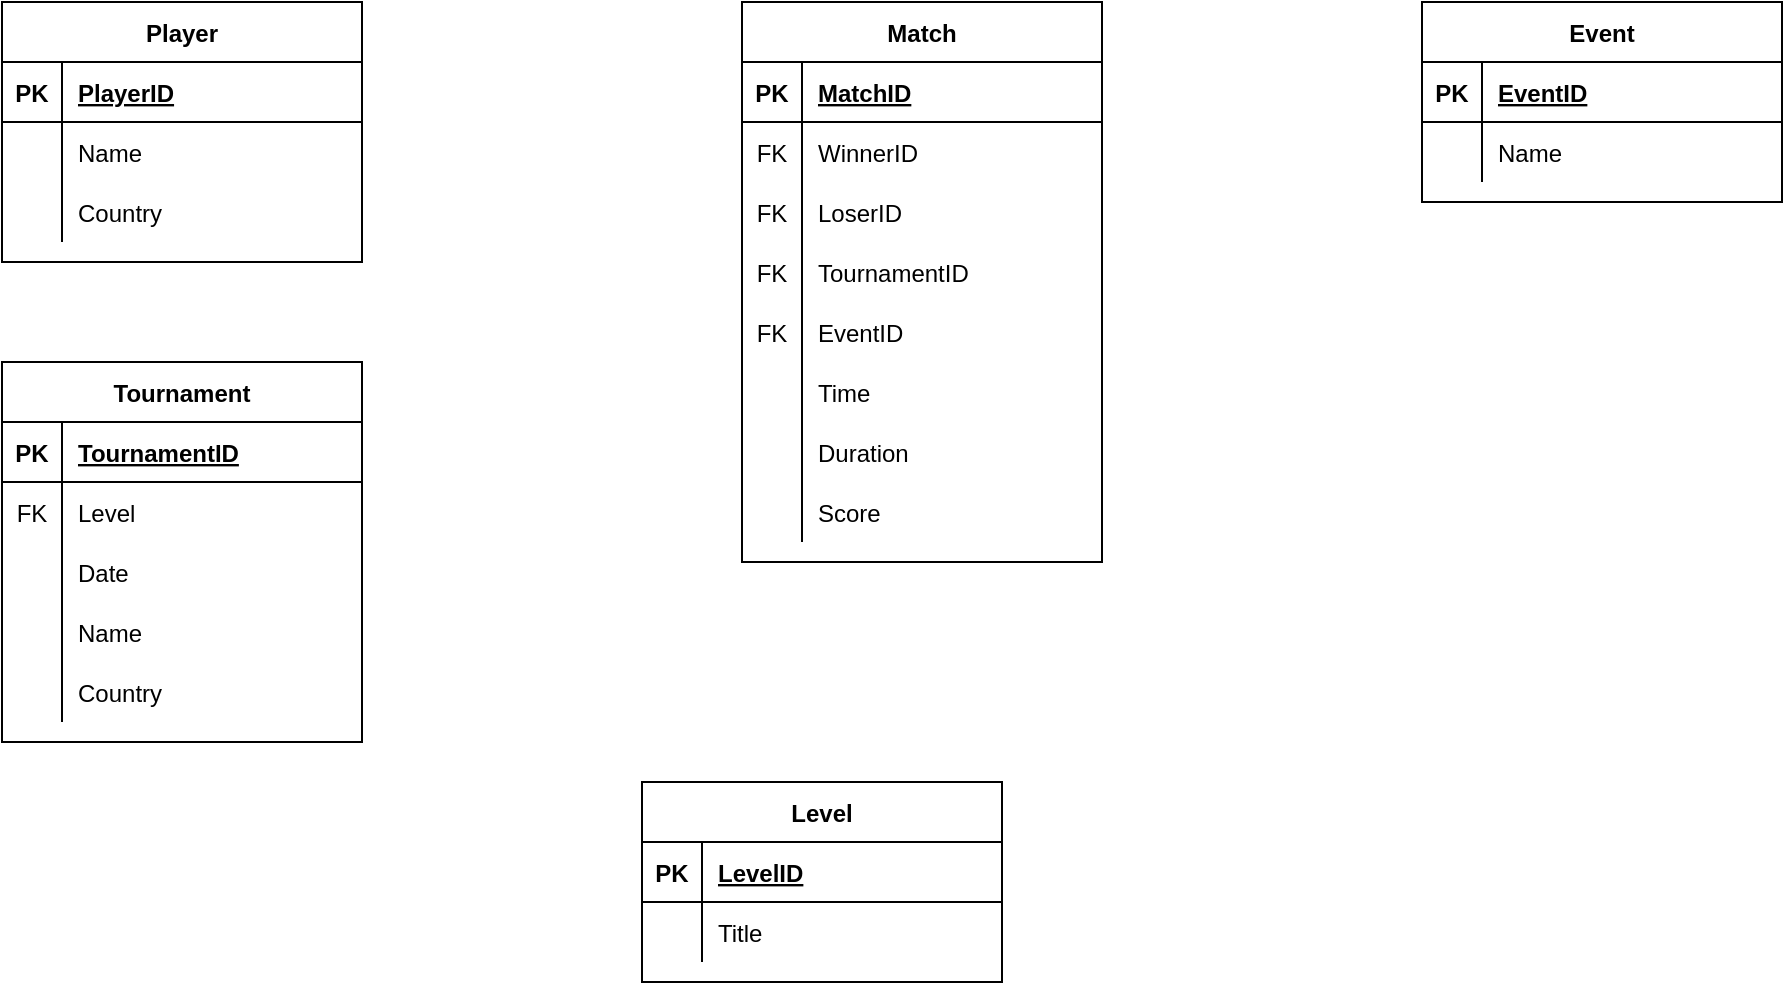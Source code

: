 <mxfile version="15.8.4" type="device"><diagram id="lJZy8PQJEHGjV0rUDn2W" name="Page-1"><mxGraphModel dx="1342" dy="745" grid="1" gridSize="10" guides="1" tooltips="1" connect="1" arrows="1" fold="1" page="1" pageScale="1" pageWidth="1100" pageHeight="850" math="0" shadow="0"><root><mxCell id="0"/><mxCell id="1" parent="0"/><mxCell id="m89uxuKctpAIgiCECu_l-1" value="Match" style="shape=table;startSize=30;container=1;collapsible=1;childLayout=tableLayout;fixedRows=1;rowLines=0;fontStyle=1;align=center;resizeLast=1;" parent="1" vertex="1"><mxGeometry x="480" y="110" width="180" height="280" as="geometry"/></mxCell><mxCell id="m89uxuKctpAIgiCECu_l-2" value="" style="shape=partialRectangle;collapsible=0;dropTarget=0;pointerEvents=0;fillColor=none;top=0;left=0;bottom=1;right=0;points=[[0,0.5],[1,0.5]];portConstraint=eastwest;" parent="m89uxuKctpAIgiCECu_l-1" vertex="1"><mxGeometry y="30" width="180" height="30" as="geometry"/></mxCell><mxCell id="m89uxuKctpAIgiCECu_l-3" value="PK" style="shape=partialRectangle;connectable=0;fillColor=none;top=0;left=0;bottom=0;right=0;fontStyle=1;overflow=hidden;" parent="m89uxuKctpAIgiCECu_l-2" vertex="1"><mxGeometry width="30" height="30" as="geometry"><mxRectangle width="30" height="30" as="alternateBounds"/></mxGeometry></mxCell><mxCell id="m89uxuKctpAIgiCECu_l-4" value="MatchID" style="shape=partialRectangle;connectable=0;fillColor=none;top=0;left=0;bottom=0;right=0;align=left;spacingLeft=6;fontStyle=5;overflow=hidden;" parent="m89uxuKctpAIgiCECu_l-2" vertex="1"><mxGeometry x="30" width="150" height="30" as="geometry"><mxRectangle width="150" height="30" as="alternateBounds"/></mxGeometry></mxCell><mxCell id="m89uxuKctpAIgiCECu_l-5" value="" style="shape=partialRectangle;collapsible=0;dropTarget=0;pointerEvents=0;fillColor=none;top=0;left=0;bottom=0;right=0;points=[[0,0.5],[1,0.5]];portConstraint=eastwest;" parent="m89uxuKctpAIgiCECu_l-1" vertex="1"><mxGeometry y="60" width="180" height="30" as="geometry"/></mxCell><mxCell id="m89uxuKctpAIgiCECu_l-6" value="FK" style="shape=partialRectangle;connectable=0;fillColor=none;top=0;left=0;bottom=0;right=0;editable=1;overflow=hidden;" parent="m89uxuKctpAIgiCECu_l-5" vertex="1"><mxGeometry width="30" height="30" as="geometry"><mxRectangle width="30" height="30" as="alternateBounds"/></mxGeometry></mxCell><mxCell id="m89uxuKctpAIgiCECu_l-7" value="WinnerID" style="shape=partialRectangle;connectable=0;fillColor=none;top=0;left=0;bottom=0;right=0;align=left;spacingLeft=6;overflow=hidden;" parent="m89uxuKctpAIgiCECu_l-5" vertex="1"><mxGeometry x="30" width="150" height="30" as="geometry"><mxRectangle width="150" height="30" as="alternateBounds"/></mxGeometry></mxCell><mxCell id="m89uxuKctpAIgiCECu_l-8" value="" style="shape=partialRectangle;collapsible=0;dropTarget=0;pointerEvents=0;fillColor=none;top=0;left=0;bottom=0;right=0;points=[[0,0.5],[1,0.5]];portConstraint=eastwest;" parent="m89uxuKctpAIgiCECu_l-1" vertex="1"><mxGeometry y="90" width="180" height="30" as="geometry"/></mxCell><mxCell id="m89uxuKctpAIgiCECu_l-9" value="FK" style="shape=partialRectangle;connectable=0;fillColor=none;top=0;left=0;bottom=0;right=0;editable=1;overflow=hidden;" parent="m89uxuKctpAIgiCECu_l-8" vertex="1"><mxGeometry width="30" height="30" as="geometry"><mxRectangle width="30" height="30" as="alternateBounds"/></mxGeometry></mxCell><mxCell id="m89uxuKctpAIgiCECu_l-10" value="LoserID" style="shape=partialRectangle;connectable=0;fillColor=none;top=0;left=0;bottom=0;right=0;align=left;spacingLeft=6;overflow=hidden;" parent="m89uxuKctpAIgiCECu_l-8" vertex="1"><mxGeometry x="30" width="150" height="30" as="geometry"><mxRectangle width="150" height="30" as="alternateBounds"/></mxGeometry></mxCell><mxCell id="m89uxuKctpAIgiCECu_l-11" value="" style="shape=partialRectangle;collapsible=0;dropTarget=0;pointerEvents=0;fillColor=none;top=0;left=0;bottom=0;right=0;points=[[0,0.5],[1,0.5]];portConstraint=eastwest;" parent="m89uxuKctpAIgiCECu_l-1" vertex="1"><mxGeometry y="120" width="180" height="30" as="geometry"/></mxCell><mxCell id="m89uxuKctpAIgiCECu_l-12" value="FK" style="shape=partialRectangle;connectable=0;fillColor=none;top=0;left=0;bottom=0;right=0;editable=1;overflow=hidden;" parent="m89uxuKctpAIgiCECu_l-11" vertex="1"><mxGeometry width="30" height="30" as="geometry"><mxRectangle width="30" height="30" as="alternateBounds"/></mxGeometry></mxCell><mxCell id="m89uxuKctpAIgiCECu_l-13" value="TournamentID" style="shape=partialRectangle;connectable=0;fillColor=none;top=0;left=0;bottom=0;right=0;align=left;spacingLeft=6;overflow=hidden;" parent="m89uxuKctpAIgiCECu_l-11" vertex="1"><mxGeometry x="30" width="150" height="30" as="geometry"><mxRectangle width="150" height="30" as="alternateBounds"/></mxGeometry></mxCell><mxCell id="m89uxuKctpAIgiCECu_l-46" style="shape=partialRectangle;collapsible=0;dropTarget=0;pointerEvents=0;fillColor=none;top=0;left=0;bottom=0;right=0;points=[[0,0.5],[1,0.5]];portConstraint=eastwest;" parent="m89uxuKctpAIgiCECu_l-1" vertex="1"><mxGeometry y="150" width="180" height="30" as="geometry"/></mxCell><mxCell id="m89uxuKctpAIgiCECu_l-47" value="FK" style="shape=partialRectangle;connectable=0;fillColor=none;top=0;left=0;bottom=0;right=0;editable=1;overflow=hidden;" parent="m89uxuKctpAIgiCECu_l-46" vertex="1"><mxGeometry width="30" height="30" as="geometry"><mxRectangle width="30" height="30" as="alternateBounds"/></mxGeometry></mxCell><mxCell id="m89uxuKctpAIgiCECu_l-48" value="EventID" style="shape=partialRectangle;connectable=0;fillColor=none;top=0;left=0;bottom=0;right=0;align=left;spacingLeft=6;overflow=hidden;" parent="m89uxuKctpAIgiCECu_l-46" vertex="1"><mxGeometry x="30" width="150" height="30" as="geometry"><mxRectangle width="150" height="30" as="alternateBounds"/></mxGeometry></mxCell><mxCell id="m89uxuKctpAIgiCECu_l-52" style="shape=partialRectangle;collapsible=0;dropTarget=0;pointerEvents=0;fillColor=none;top=0;left=0;bottom=0;right=0;points=[[0,0.5],[1,0.5]];portConstraint=eastwest;" parent="m89uxuKctpAIgiCECu_l-1" vertex="1"><mxGeometry y="180" width="180" height="30" as="geometry"/></mxCell><mxCell id="m89uxuKctpAIgiCECu_l-53" style="shape=partialRectangle;connectable=0;fillColor=none;top=0;left=0;bottom=0;right=0;editable=1;overflow=hidden;" parent="m89uxuKctpAIgiCECu_l-52" vertex="1"><mxGeometry width="30" height="30" as="geometry"><mxRectangle width="30" height="30" as="alternateBounds"/></mxGeometry></mxCell><mxCell id="m89uxuKctpAIgiCECu_l-54" value="Time" style="shape=partialRectangle;connectable=0;fillColor=none;top=0;left=0;bottom=0;right=0;align=left;spacingLeft=6;overflow=hidden;" parent="m89uxuKctpAIgiCECu_l-52" vertex="1"><mxGeometry x="30" width="150" height="30" as="geometry"><mxRectangle width="150" height="30" as="alternateBounds"/></mxGeometry></mxCell><mxCell id="m89uxuKctpAIgiCECu_l-49" style="shape=partialRectangle;collapsible=0;dropTarget=0;pointerEvents=0;fillColor=none;top=0;left=0;bottom=0;right=0;points=[[0,0.5],[1,0.5]];portConstraint=eastwest;" parent="m89uxuKctpAIgiCECu_l-1" vertex="1"><mxGeometry y="210" width="180" height="30" as="geometry"/></mxCell><mxCell id="m89uxuKctpAIgiCECu_l-50" style="shape=partialRectangle;connectable=0;fillColor=none;top=0;left=0;bottom=0;right=0;editable=1;overflow=hidden;" parent="m89uxuKctpAIgiCECu_l-49" vertex="1"><mxGeometry width="30" height="30" as="geometry"><mxRectangle width="30" height="30" as="alternateBounds"/></mxGeometry></mxCell><mxCell id="m89uxuKctpAIgiCECu_l-51" value="Duration" style="shape=partialRectangle;connectable=0;fillColor=none;top=0;left=0;bottom=0;right=0;align=left;spacingLeft=6;overflow=hidden;" parent="m89uxuKctpAIgiCECu_l-49" vertex="1"><mxGeometry x="30" width="150" height="30" as="geometry"><mxRectangle width="150" height="30" as="alternateBounds"/></mxGeometry></mxCell><mxCell id="m89uxuKctpAIgiCECu_l-43" style="shape=partialRectangle;collapsible=0;dropTarget=0;pointerEvents=0;fillColor=none;top=0;left=0;bottom=0;right=0;points=[[0,0.5],[1,0.5]];portConstraint=eastwest;" parent="m89uxuKctpAIgiCECu_l-1" vertex="1"><mxGeometry y="240" width="180" height="30" as="geometry"/></mxCell><mxCell id="m89uxuKctpAIgiCECu_l-44" style="shape=partialRectangle;connectable=0;fillColor=none;top=0;left=0;bottom=0;right=0;editable=1;overflow=hidden;" parent="m89uxuKctpAIgiCECu_l-43" vertex="1"><mxGeometry width="30" height="30" as="geometry"><mxRectangle width="30" height="30" as="alternateBounds"/></mxGeometry></mxCell><mxCell id="m89uxuKctpAIgiCECu_l-45" value="Score" style="shape=partialRectangle;connectable=0;fillColor=none;top=0;left=0;bottom=0;right=0;align=left;spacingLeft=6;overflow=hidden;" parent="m89uxuKctpAIgiCECu_l-43" vertex="1"><mxGeometry x="30" width="150" height="30" as="geometry"><mxRectangle width="150" height="30" as="alternateBounds"/></mxGeometry></mxCell><mxCell id="m89uxuKctpAIgiCECu_l-14" value="Tournament" style="shape=table;startSize=30;container=1;collapsible=1;childLayout=tableLayout;fixedRows=1;rowLines=0;fontStyle=1;align=center;resizeLast=1;" parent="1" vertex="1"><mxGeometry x="110" y="290" width="180" height="190" as="geometry"/></mxCell><mxCell id="m89uxuKctpAIgiCECu_l-15" value="" style="shape=partialRectangle;collapsible=0;dropTarget=0;pointerEvents=0;fillColor=none;top=0;left=0;bottom=1;right=0;points=[[0,0.5],[1,0.5]];portConstraint=eastwest;" parent="m89uxuKctpAIgiCECu_l-14" vertex="1"><mxGeometry y="30" width="180" height="30" as="geometry"/></mxCell><mxCell id="m89uxuKctpAIgiCECu_l-16" value="PK" style="shape=partialRectangle;connectable=0;fillColor=none;top=0;left=0;bottom=0;right=0;fontStyle=1;overflow=hidden;" parent="m89uxuKctpAIgiCECu_l-15" vertex="1"><mxGeometry width="30" height="30" as="geometry"><mxRectangle width="30" height="30" as="alternateBounds"/></mxGeometry></mxCell><mxCell id="m89uxuKctpAIgiCECu_l-17" value="TournamentID" style="shape=partialRectangle;connectable=0;fillColor=none;top=0;left=0;bottom=0;right=0;align=left;spacingLeft=6;fontStyle=5;overflow=hidden;" parent="m89uxuKctpAIgiCECu_l-15" vertex="1"><mxGeometry x="30" width="150" height="30" as="geometry"><mxRectangle width="150" height="30" as="alternateBounds"/></mxGeometry></mxCell><mxCell id="m89uxuKctpAIgiCECu_l-24" value="" style="shape=partialRectangle;collapsible=0;dropTarget=0;pointerEvents=0;fillColor=none;top=0;left=0;bottom=0;right=0;points=[[0,0.5],[1,0.5]];portConstraint=eastwest;" parent="m89uxuKctpAIgiCECu_l-14" vertex="1"><mxGeometry y="60" width="180" height="30" as="geometry"/></mxCell><mxCell id="m89uxuKctpAIgiCECu_l-25" value="FK" style="shape=partialRectangle;connectable=0;fillColor=none;top=0;left=0;bottom=0;right=0;editable=1;overflow=hidden;" parent="m89uxuKctpAIgiCECu_l-24" vertex="1"><mxGeometry width="30" height="30" as="geometry"><mxRectangle width="30" height="30" as="alternateBounds"/></mxGeometry></mxCell><mxCell id="m89uxuKctpAIgiCECu_l-26" value="Level" style="shape=partialRectangle;connectable=0;fillColor=none;top=0;left=0;bottom=0;right=0;align=left;spacingLeft=6;overflow=hidden;" parent="m89uxuKctpAIgiCECu_l-24" vertex="1"><mxGeometry x="30" width="150" height="30" as="geometry"><mxRectangle width="150" height="30" as="alternateBounds"/></mxGeometry></mxCell><mxCell id="m89uxuKctpAIgiCECu_l-18" value="" style="shape=partialRectangle;collapsible=0;dropTarget=0;pointerEvents=0;fillColor=none;top=0;left=0;bottom=0;right=0;points=[[0,0.5],[1,0.5]];portConstraint=eastwest;" parent="m89uxuKctpAIgiCECu_l-14" vertex="1"><mxGeometry y="90" width="180" height="30" as="geometry"/></mxCell><mxCell id="m89uxuKctpAIgiCECu_l-19" value="" style="shape=partialRectangle;connectable=0;fillColor=none;top=0;left=0;bottom=0;right=0;editable=1;overflow=hidden;" parent="m89uxuKctpAIgiCECu_l-18" vertex="1"><mxGeometry width="30" height="30" as="geometry"><mxRectangle width="30" height="30" as="alternateBounds"/></mxGeometry></mxCell><mxCell id="m89uxuKctpAIgiCECu_l-20" value="Date" style="shape=partialRectangle;connectable=0;fillColor=none;top=0;left=0;bottom=0;right=0;align=left;spacingLeft=6;overflow=hidden;" parent="m89uxuKctpAIgiCECu_l-18" vertex="1"><mxGeometry x="30" width="150" height="30" as="geometry"><mxRectangle width="150" height="30" as="alternateBounds"/></mxGeometry></mxCell><mxCell id="m89uxuKctpAIgiCECu_l-21" value="" style="shape=partialRectangle;collapsible=0;dropTarget=0;pointerEvents=0;fillColor=none;top=0;left=0;bottom=0;right=0;points=[[0,0.5],[1,0.5]];portConstraint=eastwest;" parent="m89uxuKctpAIgiCECu_l-14" vertex="1"><mxGeometry y="120" width="180" height="30" as="geometry"/></mxCell><mxCell id="m89uxuKctpAIgiCECu_l-22" value="" style="shape=partialRectangle;connectable=0;fillColor=none;top=0;left=0;bottom=0;right=0;editable=1;overflow=hidden;" parent="m89uxuKctpAIgiCECu_l-21" vertex="1"><mxGeometry width="30" height="30" as="geometry"><mxRectangle width="30" height="30" as="alternateBounds"/></mxGeometry></mxCell><mxCell id="m89uxuKctpAIgiCECu_l-23" value="Name" style="shape=partialRectangle;connectable=0;fillColor=none;top=0;left=0;bottom=0;right=0;align=left;spacingLeft=6;overflow=hidden;" parent="m89uxuKctpAIgiCECu_l-21" vertex="1"><mxGeometry x="30" width="150" height="30" as="geometry"><mxRectangle width="150" height="30" as="alternateBounds"/></mxGeometry></mxCell><mxCell id="m89uxuKctpAIgiCECu_l-40" style="shape=partialRectangle;collapsible=0;dropTarget=0;pointerEvents=0;fillColor=none;top=0;left=0;bottom=0;right=0;points=[[0,0.5],[1,0.5]];portConstraint=eastwest;" parent="m89uxuKctpAIgiCECu_l-14" vertex="1"><mxGeometry y="150" width="180" height="30" as="geometry"/></mxCell><mxCell id="m89uxuKctpAIgiCECu_l-41" style="shape=partialRectangle;connectable=0;fillColor=none;top=0;left=0;bottom=0;right=0;editable=1;overflow=hidden;" parent="m89uxuKctpAIgiCECu_l-40" vertex="1"><mxGeometry width="30" height="30" as="geometry"><mxRectangle width="30" height="30" as="alternateBounds"/></mxGeometry></mxCell><mxCell id="m89uxuKctpAIgiCECu_l-42" value="Country" style="shape=partialRectangle;connectable=0;fillColor=none;top=0;left=0;bottom=0;right=0;align=left;spacingLeft=6;overflow=hidden;" parent="m89uxuKctpAIgiCECu_l-40" vertex="1"><mxGeometry x="30" width="150" height="30" as="geometry"><mxRectangle width="150" height="30" as="alternateBounds"/></mxGeometry></mxCell><mxCell id="m89uxuKctpAIgiCECu_l-27" value="Player" style="shape=table;startSize=30;container=1;collapsible=1;childLayout=tableLayout;fixedRows=1;rowLines=0;fontStyle=1;align=center;resizeLast=1;" parent="1" vertex="1"><mxGeometry x="110" y="110" width="180" height="130" as="geometry"/></mxCell><mxCell id="m89uxuKctpAIgiCECu_l-28" value="" style="shape=partialRectangle;collapsible=0;dropTarget=0;pointerEvents=0;fillColor=none;top=0;left=0;bottom=1;right=0;points=[[0,0.5],[1,0.5]];portConstraint=eastwest;" parent="m89uxuKctpAIgiCECu_l-27" vertex="1"><mxGeometry y="30" width="180" height="30" as="geometry"/></mxCell><mxCell id="m89uxuKctpAIgiCECu_l-29" value="PK" style="shape=partialRectangle;connectable=0;fillColor=none;top=0;left=0;bottom=0;right=0;fontStyle=1;overflow=hidden;" parent="m89uxuKctpAIgiCECu_l-28" vertex="1"><mxGeometry width="30" height="30" as="geometry"><mxRectangle width="30" height="30" as="alternateBounds"/></mxGeometry></mxCell><mxCell id="m89uxuKctpAIgiCECu_l-30" value="PlayerID" style="shape=partialRectangle;connectable=0;fillColor=none;top=0;left=0;bottom=0;right=0;align=left;spacingLeft=6;fontStyle=5;overflow=hidden;" parent="m89uxuKctpAIgiCECu_l-28" vertex="1"><mxGeometry x="30" width="150" height="30" as="geometry"><mxRectangle width="150" height="30" as="alternateBounds"/></mxGeometry></mxCell><mxCell id="m89uxuKctpAIgiCECu_l-31" value="" style="shape=partialRectangle;collapsible=0;dropTarget=0;pointerEvents=0;fillColor=none;top=0;left=0;bottom=0;right=0;points=[[0,0.5],[1,0.5]];portConstraint=eastwest;" parent="m89uxuKctpAIgiCECu_l-27" vertex="1"><mxGeometry y="60" width="180" height="30" as="geometry"/></mxCell><mxCell id="m89uxuKctpAIgiCECu_l-32" value="" style="shape=partialRectangle;connectable=0;fillColor=none;top=0;left=0;bottom=0;right=0;editable=1;overflow=hidden;" parent="m89uxuKctpAIgiCECu_l-31" vertex="1"><mxGeometry width="30" height="30" as="geometry"><mxRectangle width="30" height="30" as="alternateBounds"/></mxGeometry></mxCell><mxCell id="m89uxuKctpAIgiCECu_l-33" value="Name" style="shape=partialRectangle;connectable=0;fillColor=none;top=0;left=0;bottom=0;right=0;align=left;spacingLeft=6;overflow=hidden;" parent="m89uxuKctpAIgiCECu_l-31" vertex="1"><mxGeometry x="30" width="150" height="30" as="geometry"><mxRectangle width="150" height="30" as="alternateBounds"/></mxGeometry></mxCell><mxCell id="xuREbcTkPkQBLucmySll-17" style="shape=partialRectangle;collapsible=0;dropTarget=0;pointerEvents=0;fillColor=none;top=0;left=0;bottom=0;right=0;points=[[0,0.5],[1,0.5]];portConstraint=eastwest;" vertex="1" parent="m89uxuKctpAIgiCECu_l-27"><mxGeometry y="90" width="180" height="30" as="geometry"/></mxCell><mxCell id="xuREbcTkPkQBLucmySll-18" style="shape=partialRectangle;connectable=0;fillColor=none;top=0;left=0;bottom=0;right=0;editable=1;overflow=hidden;" vertex="1" parent="xuREbcTkPkQBLucmySll-17"><mxGeometry width="30" height="30" as="geometry"><mxRectangle width="30" height="30" as="alternateBounds"/></mxGeometry></mxCell><mxCell id="xuREbcTkPkQBLucmySll-19" value="Country" style="shape=partialRectangle;connectable=0;fillColor=none;top=0;left=0;bottom=0;right=0;align=left;spacingLeft=6;overflow=hidden;" vertex="1" parent="xuREbcTkPkQBLucmySll-17"><mxGeometry x="30" width="150" height="30" as="geometry"><mxRectangle width="150" height="30" as="alternateBounds"/></mxGeometry></mxCell><mxCell id="m89uxuKctpAIgiCECu_l-55" value="Event" style="shape=table;startSize=30;container=1;collapsible=1;childLayout=tableLayout;fixedRows=1;rowLines=0;fontStyle=1;align=center;resizeLast=1;" parent="1" vertex="1"><mxGeometry x="820" y="110" width="180" height="100" as="geometry"/></mxCell><mxCell id="m89uxuKctpAIgiCECu_l-56" value="" style="shape=partialRectangle;collapsible=0;dropTarget=0;pointerEvents=0;fillColor=none;top=0;left=0;bottom=1;right=0;points=[[0,0.5],[1,0.5]];portConstraint=eastwest;" parent="m89uxuKctpAIgiCECu_l-55" vertex="1"><mxGeometry y="30" width="180" height="30" as="geometry"/></mxCell><mxCell id="m89uxuKctpAIgiCECu_l-57" value="PK" style="shape=partialRectangle;connectable=0;fillColor=none;top=0;left=0;bottom=0;right=0;fontStyle=1;overflow=hidden;" parent="m89uxuKctpAIgiCECu_l-56" vertex="1"><mxGeometry width="30" height="30" as="geometry"><mxRectangle width="30" height="30" as="alternateBounds"/></mxGeometry></mxCell><mxCell id="m89uxuKctpAIgiCECu_l-58" value="EventID" style="shape=partialRectangle;connectable=0;fillColor=none;top=0;left=0;bottom=0;right=0;align=left;spacingLeft=6;fontStyle=5;overflow=hidden;" parent="m89uxuKctpAIgiCECu_l-56" vertex="1"><mxGeometry x="30" width="150" height="30" as="geometry"><mxRectangle width="150" height="30" as="alternateBounds"/></mxGeometry></mxCell><mxCell id="m89uxuKctpAIgiCECu_l-59" value="" style="shape=partialRectangle;collapsible=0;dropTarget=0;pointerEvents=0;fillColor=none;top=0;left=0;bottom=0;right=0;points=[[0,0.5],[1,0.5]];portConstraint=eastwest;" parent="m89uxuKctpAIgiCECu_l-55" vertex="1"><mxGeometry y="60" width="180" height="30" as="geometry"/></mxCell><mxCell id="m89uxuKctpAIgiCECu_l-60" value="" style="shape=partialRectangle;connectable=0;fillColor=none;top=0;left=0;bottom=0;right=0;editable=1;overflow=hidden;" parent="m89uxuKctpAIgiCECu_l-59" vertex="1"><mxGeometry width="30" height="30" as="geometry"><mxRectangle width="30" height="30" as="alternateBounds"/></mxGeometry></mxCell><mxCell id="m89uxuKctpAIgiCECu_l-61" value="Name" style="shape=partialRectangle;connectable=0;fillColor=none;top=0;left=0;bottom=0;right=0;align=left;spacingLeft=6;overflow=hidden;" parent="m89uxuKctpAIgiCECu_l-59" vertex="1"><mxGeometry x="30" width="150" height="30" as="geometry"><mxRectangle width="150" height="30" as="alternateBounds"/></mxGeometry></mxCell><mxCell id="xuREbcTkPkQBLucmySll-1" value="Level" style="shape=table;startSize=30;container=1;collapsible=1;childLayout=tableLayout;fixedRows=1;rowLines=0;fontStyle=1;align=center;resizeLast=1;" vertex="1" parent="1"><mxGeometry x="430" y="500" width="180" height="100" as="geometry"/></mxCell><mxCell id="xuREbcTkPkQBLucmySll-2" value="" style="shape=partialRectangle;collapsible=0;dropTarget=0;pointerEvents=0;fillColor=none;top=0;left=0;bottom=1;right=0;points=[[0,0.5],[1,0.5]];portConstraint=eastwest;" vertex="1" parent="xuREbcTkPkQBLucmySll-1"><mxGeometry y="30" width="180" height="30" as="geometry"/></mxCell><mxCell id="xuREbcTkPkQBLucmySll-3" value="PK" style="shape=partialRectangle;connectable=0;fillColor=none;top=0;left=0;bottom=0;right=0;fontStyle=1;overflow=hidden;" vertex="1" parent="xuREbcTkPkQBLucmySll-2"><mxGeometry width="30" height="30" as="geometry"><mxRectangle width="30" height="30" as="alternateBounds"/></mxGeometry></mxCell><mxCell id="xuREbcTkPkQBLucmySll-4" value="LevelID" style="shape=partialRectangle;connectable=0;fillColor=none;top=0;left=0;bottom=0;right=0;align=left;spacingLeft=6;fontStyle=5;overflow=hidden;" vertex="1" parent="xuREbcTkPkQBLucmySll-2"><mxGeometry x="30" width="150" height="30" as="geometry"><mxRectangle width="150" height="30" as="alternateBounds"/></mxGeometry></mxCell><mxCell id="xuREbcTkPkQBLucmySll-14" style="shape=partialRectangle;collapsible=0;dropTarget=0;pointerEvents=0;fillColor=none;top=0;left=0;bottom=0;right=0;points=[[0,0.5],[1,0.5]];portConstraint=eastwest;" vertex="1" parent="xuREbcTkPkQBLucmySll-1"><mxGeometry y="60" width="180" height="30" as="geometry"/></mxCell><mxCell id="xuREbcTkPkQBLucmySll-15" style="shape=partialRectangle;connectable=0;fillColor=none;top=0;left=0;bottom=0;right=0;editable=1;overflow=hidden;" vertex="1" parent="xuREbcTkPkQBLucmySll-14"><mxGeometry width="30" height="30" as="geometry"><mxRectangle width="30" height="30" as="alternateBounds"/></mxGeometry></mxCell><mxCell id="xuREbcTkPkQBLucmySll-16" value="Title" style="shape=partialRectangle;connectable=0;fillColor=none;top=0;left=0;bottom=0;right=0;align=left;spacingLeft=6;overflow=hidden;" vertex="1" parent="xuREbcTkPkQBLucmySll-14"><mxGeometry x="30" width="150" height="30" as="geometry"><mxRectangle width="150" height="30" as="alternateBounds"/></mxGeometry></mxCell></root></mxGraphModel></diagram></mxfile>
